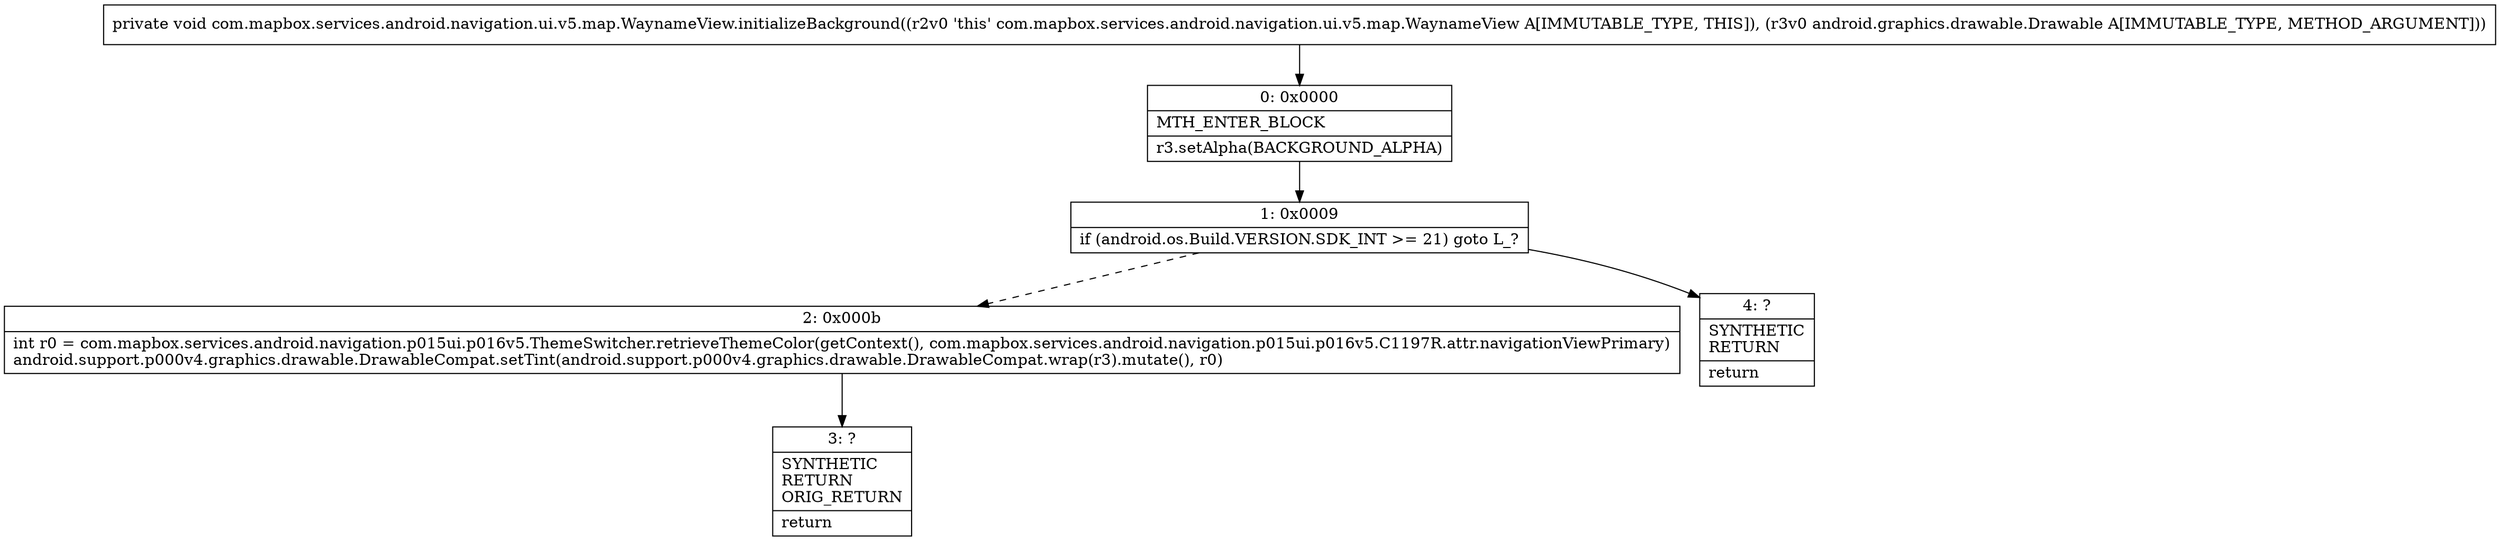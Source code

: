 digraph "CFG forcom.mapbox.services.android.navigation.ui.v5.map.WaynameView.initializeBackground(Landroid\/graphics\/drawable\/Drawable;)V" {
Node_0 [shape=record,label="{0\:\ 0x0000|MTH_ENTER_BLOCK\l|r3.setAlpha(BACKGROUND_ALPHA)\l}"];
Node_1 [shape=record,label="{1\:\ 0x0009|if (android.os.Build.VERSION.SDK_INT \>= 21) goto L_?\l}"];
Node_2 [shape=record,label="{2\:\ 0x000b|int r0 = com.mapbox.services.android.navigation.p015ui.p016v5.ThemeSwitcher.retrieveThemeColor(getContext(), com.mapbox.services.android.navigation.p015ui.p016v5.C1197R.attr.navigationViewPrimary)\landroid.support.p000v4.graphics.drawable.DrawableCompat.setTint(android.support.p000v4.graphics.drawable.DrawableCompat.wrap(r3).mutate(), r0)\l}"];
Node_3 [shape=record,label="{3\:\ ?|SYNTHETIC\lRETURN\lORIG_RETURN\l|return\l}"];
Node_4 [shape=record,label="{4\:\ ?|SYNTHETIC\lRETURN\l|return\l}"];
MethodNode[shape=record,label="{private void com.mapbox.services.android.navigation.ui.v5.map.WaynameView.initializeBackground((r2v0 'this' com.mapbox.services.android.navigation.ui.v5.map.WaynameView A[IMMUTABLE_TYPE, THIS]), (r3v0 android.graphics.drawable.Drawable A[IMMUTABLE_TYPE, METHOD_ARGUMENT])) }"];
MethodNode -> Node_0;
Node_0 -> Node_1;
Node_1 -> Node_2[style=dashed];
Node_1 -> Node_4;
Node_2 -> Node_3;
}

